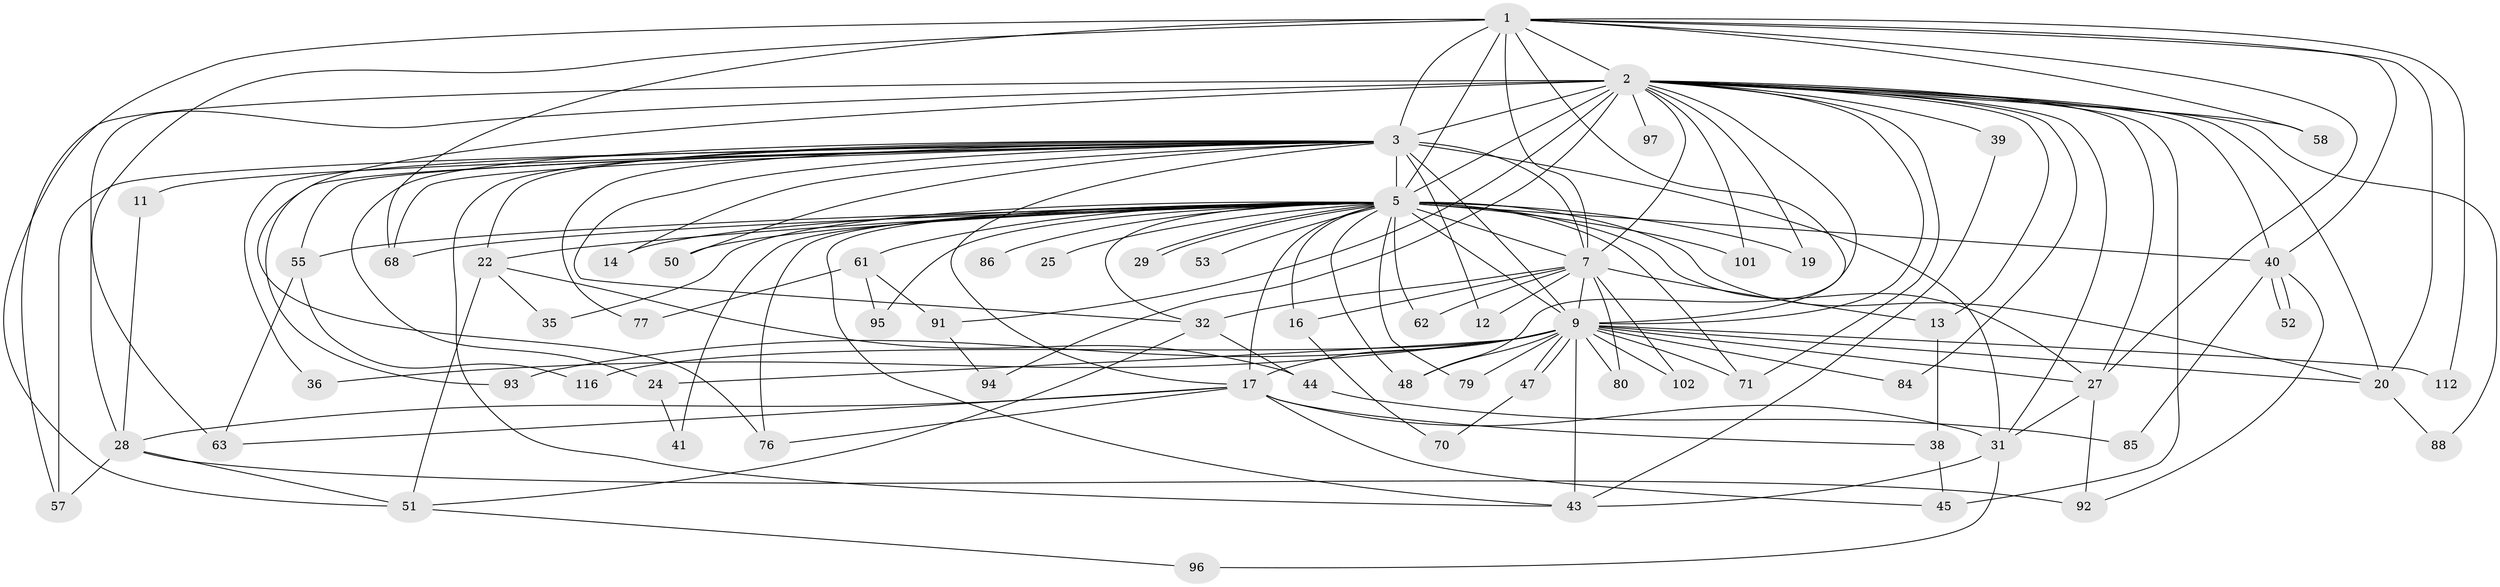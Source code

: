 // original degree distribution, {19: 0.015384615384615385, 21: 0.023076923076923078, 25: 0.007692307692307693, 30: 0.007692307692307693, 23: 0.015384615384615385, 31: 0.007692307692307693, 3: 0.24615384615384617, 2: 0.5230769230769231, 4: 0.05384615384615385, 5: 0.05384615384615385, 9: 0.007692307692307693, 6: 0.023076923076923078, 7: 0.007692307692307693, 8: 0.007692307692307693}
// Generated by graph-tools (version 1.1) at 2025/14/03/09/25 04:14:19]
// undirected, 65 vertices, 149 edges
graph export_dot {
graph [start="1"]
  node [color=gray90,style=filled];
  1 [super="+15"];
  2 [super="+64+60+82+6+30"];
  3 [super="+4+21+129+69"];
  5 [super="+33+8+107+121+124+125+126+119+89+10"];
  7;
  9;
  11 [super="+73"];
  12;
  13;
  14;
  16;
  17 [super="+18"];
  19;
  20 [super="+54"];
  22 [super="+26"];
  24;
  25;
  27 [super="+42+72"];
  28 [super="+46+78"];
  29;
  31 [super="+127+81"];
  32 [super="+87+34"];
  35;
  36;
  38;
  39;
  40 [super="+98"];
  41;
  43;
  44;
  45 [super="+115"];
  47;
  48;
  50;
  51;
  52;
  53;
  55;
  57;
  58;
  61;
  62;
  63 [super="+104"];
  68 [super="+90"];
  70;
  71;
  76;
  77;
  79;
  80;
  84;
  85;
  86;
  88;
  91;
  92;
  93;
  94;
  95;
  96;
  97;
  101;
  102;
  112;
  116;
  1 -- 2 [weight=3];
  1 -- 3 [weight=4];
  1 -- 5 [weight=4];
  1 -- 7 [weight=2];
  1 -- 9 [weight=2];
  1 -- 40;
  1 -- 51;
  1 -- 58;
  1 -- 63;
  1 -- 68;
  1 -- 112;
  1 -- 20;
  1 -- 27;
  2 -- 3 [weight=8];
  2 -- 5 [weight=9];
  2 -- 7 [weight=2];
  2 -- 9 [weight=4];
  2 -- 28 [weight=3];
  2 -- 31 [weight=2];
  2 -- 39 [weight=2];
  2 -- 40 [weight=2];
  2 -- 84;
  2 -- 91;
  2 -- 76;
  2 -- 57;
  2 -- 20;
  2 -- 27;
  2 -- 71;
  2 -- 13 [weight=2];
  2 -- 19;
  2 -- 94;
  2 -- 97 [weight=2];
  2 -- 101;
  2 -- 45 [weight=2];
  2 -- 58;
  2 -- 48;
  2 -- 88;
  3 -- 5 [weight=7];
  3 -- 7 [weight=2];
  3 -- 9 [weight=2];
  3 -- 11 [weight=2];
  3 -- 12;
  3 -- 14;
  3 -- 22 [weight=3];
  3 -- 24;
  3 -- 31;
  3 -- 32;
  3 -- 55 [weight=2];
  3 -- 77;
  3 -- 93;
  3 -- 68;
  3 -- 17;
  3 -- 36;
  3 -- 50;
  3 -- 57;
  3 -- 43;
  5 -- 7 [weight=5];
  5 -- 9 [weight=5];
  5 -- 19;
  5 -- 20 [weight=2];
  5 -- 25 [weight=2];
  5 -- 27 [weight=3];
  5 -- 29;
  5 -- 29;
  5 -- 79;
  5 -- 95;
  5 -- 86 [weight=2];
  5 -- 68;
  5 -- 14;
  5 -- 35;
  5 -- 101;
  5 -- 53 [weight=2];
  5 -- 55;
  5 -- 61;
  5 -- 62;
  5 -- 71;
  5 -- 48;
  5 -- 40;
  5 -- 17 [weight=3];
  5 -- 76;
  5 -- 16;
  5 -- 41;
  5 -- 43;
  5 -- 50;
  5 -- 22;
  5 -- 32;
  7 -- 9;
  7 -- 12;
  7 -- 13;
  7 -- 16;
  7 -- 32;
  7 -- 62;
  7 -- 80;
  7 -- 102;
  9 -- 17;
  9 -- 20;
  9 -- 24;
  9 -- 36;
  9 -- 43;
  9 -- 47;
  9 -- 47;
  9 -- 48;
  9 -- 71;
  9 -- 79;
  9 -- 80;
  9 -- 84;
  9 -- 93;
  9 -- 102;
  9 -- 112;
  9 -- 116;
  9 -- 27;
  11 -- 28;
  13 -- 38;
  16 -- 70;
  17 -- 38;
  17 -- 45;
  17 -- 63;
  17 -- 76;
  17 -- 28;
  17 -- 31;
  20 -- 88;
  22 -- 51;
  22 -- 35;
  22 -- 44;
  24 -- 41;
  27 -- 92;
  27 -- 31;
  28 -- 57;
  28 -- 92;
  28 -- 51;
  31 -- 96;
  31 -- 43;
  32 -- 51;
  32 -- 44;
  38 -- 45;
  39 -- 43;
  40 -- 52;
  40 -- 52;
  40 -- 85;
  40 -- 92;
  44 -- 85;
  47 -- 70;
  51 -- 96;
  55 -- 116;
  55 -- 63;
  61 -- 77;
  61 -- 91;
  61 -- 95;
  91 -- 94;
}
